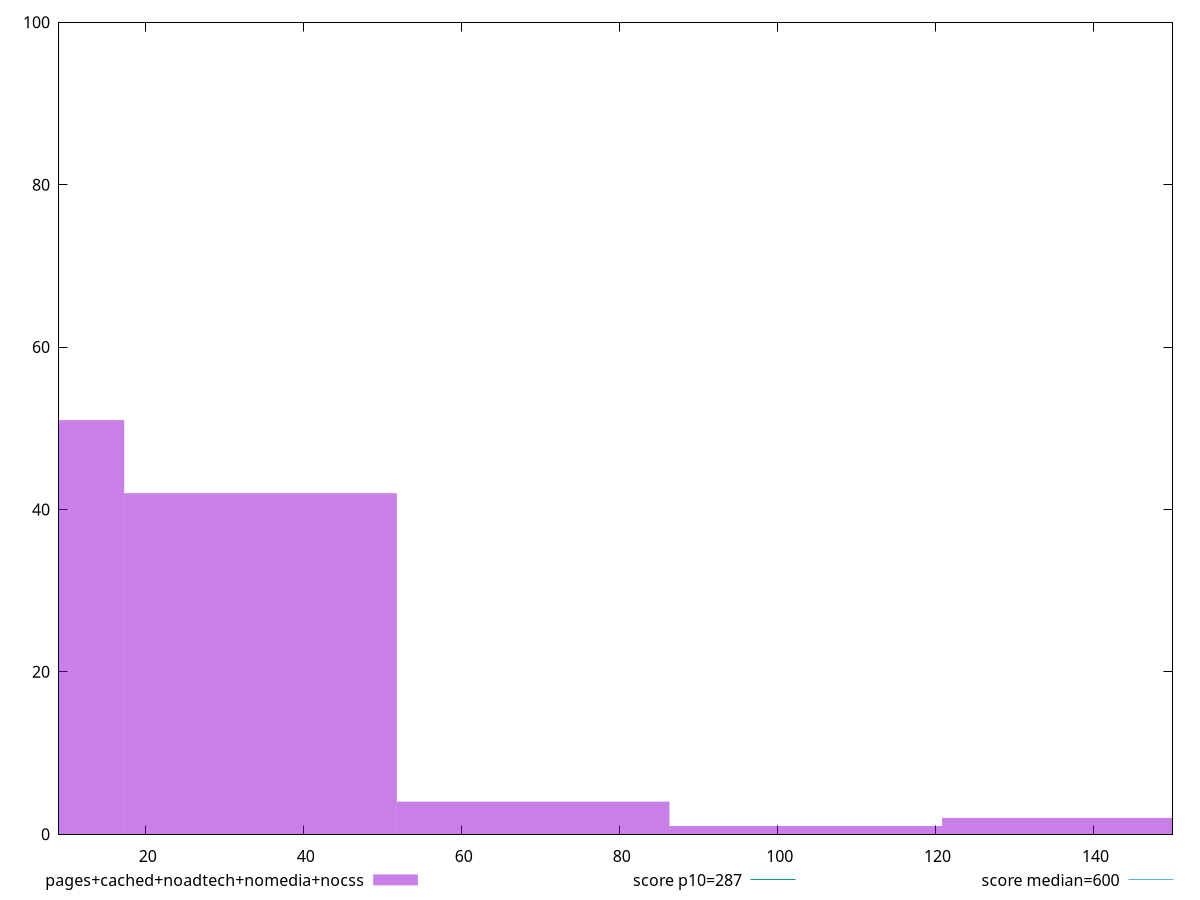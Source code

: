 reset

$pagesCachedNoadtechNomediaNocss <<EOF
34.52039772007992 42
69.04079544015984 4
138.08159088031968 2
0 51
103.56119316023975 1
EOF

set key outside below
set boxwidth 34.52039772007992
set xrange [9:150]
set yrange [0:100]
set trange [0:100]
set style fill transparent solid 0.5 noborder

set parametric
set terminal svg size 640, 490 enhanced background rgb 'white'
set output "report_00017_2021-02-10T15-08-03.406Z/total-blocking-time/comparison/histogram/4_vs_5.svg"

plot $pagesCachedNoadtechNomediaNocss title "pages+cached+noadtech+nomedia+nocss" with boxes, \
     287,t title "score p10=287", \
     600,t title "score median=600"

reset
